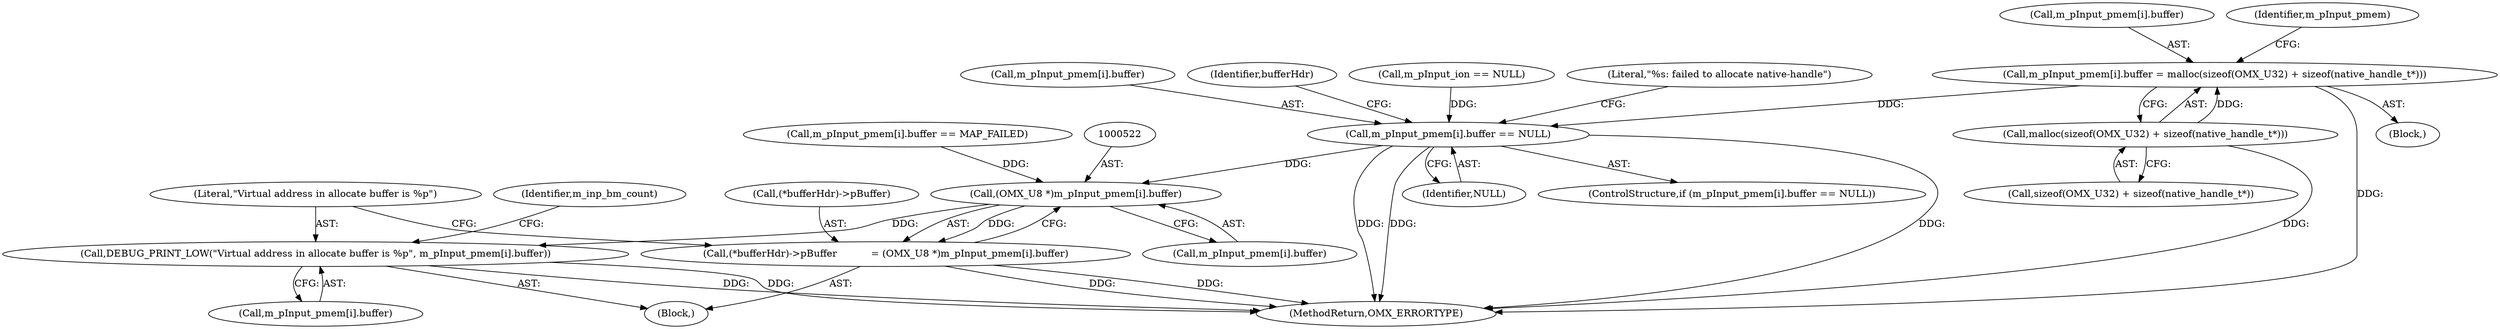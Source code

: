 digraph "0_Android_7558d03e6498e970b761aa44fff6b2c659202d95@API" {
"1000480" [label="(Call,m_pInput_pmem[i].buffer = malloc(sizeof(OMX_U32) + sizeof(native_handle_t*)))"];
"1000486" [label="(Call,malloc(sizeof(OMX_U32) + sizeof(native_handle_t*)))"];
"1000493" [label="(Call,m_pInput_pmem[i].buffer == NULL)"];
"1000521" [label="(Call,(OMX_U8 *)m_pInput_pmem[i].buffer)"];
"1000516" [label="(Call,(*bufferHdr)->pBuffer           = (OMX_U8 *)m_pInput_pmem[i].buffer)"];
"1000528" [label="(Call,DEBUG_PRINT_LOW(\"Virtual address in allocate buffer is %p\", m_pInput_pmem[i].buffer))"];
"1000530" [label="(Call,m_pInput_pmem[i].buffer)"];
"1000529" [label="(Literal,\"Virtual address in allocate buffer is %p\")"];
"1000487" [label="(Call,sizeof(OMX_U32) + sizeof(native_handle_t*))"];
"1000481" [label="(Call,m_pInput_pmem[i].buffer)"];
"1000494" [label="(Call,m_pInput_pmem[i].buffer)"];
"1000516" [label="(Call,(*bufferHdr)->pBuffer           = (OMX_U8 *)m_pInput_pmem[i].buffer)"];
"1000447" [label="(Call,m_pInput_pmem[i].buffer == MAP_FAILED)"];
"1000509" [label="(Identifier,bufferHdr)"];
"1000537" [label="(Identifier,m_inp_bm_count)"];
"1000479" [label="(Block,)"];
"1000212" [label="(Call,m_pInput_ion == NULL)"];
"1000480" [label="(Call,m_pInput_pmem[i].buffer = malloc(sizeof(OMX_U32) + sizeof(native_handle_t*)))"];
"1000292" [label="(Block,)"];
"1000521" [label="(Call,(OMX_U8 *)m_pInput_pmem[i].buffer)"];
"1000496" [label="(Identifier,m_pInput_pmem)"];
"1000499" [label="(Identifier,NULL)"];
"1000528" [label="(Call,DEBUG_PRINT_LOW(\"Virtual address in allocate buffer is %p\", m_pInput_pmem[i].buffer))"];
"1000517" [label="(Call,(*bufferHdr)->pBuffer)"];
"1000486" [label="(Call,malloc(sizeof(OMX_U32) + sizeof(native_handle_t*)))"];
"1000523" [label="(Call,m_pInput_pmem[i].buffer)"];
"1000493" [label="(Call,m_pInput_pmem[i].buffer == NULL)"];
"1000492" [label="(ControlStructure,if (m_pInput_pmem[i].buffer == NULL))"];
"1000567" [label="(MethodReturn,OMX_ERRORTYPE)"];
"1000502" [label="(Literal,\"%s: failed to allocate native-handle\")"];
"1000480" -> "1000479"  [label="AST: "];
"1000480" -> "1000486"  [label="CFG: "];
"1000481" -> "1000480"  [label="AST: "];
"1000486" -> "1000480"  [label="AST: "];
"1000496" -> "1000480"  [label="CFG: "];
"1000480" -> "1000567"  [label="DDG: "];
"1000486" -> "1000480"  [label="DDG: "];
"1000480" -> "1000493"  [label="DDG: "];
"1000486" -> "1000487"  [label="CFG: "];
"1000487" -> "1000486"  [label="AST: "];
"1000486" -> "1000567"  [label="DDG: "];
"1000493" -> "1000492"  [label="AST: "];
"1000493" -> "1000499"  [label="CFG: "];
"1000494" -> "1000493"  [label="AST: "];
"1000499" -> "1000493"  [label="AST: "];
"1000502" -> "1000493"  [label="CFG: "];
"1000509" -> "1000493"  [label="CFG: "];
"1000493" -> "1000567"  [label="DDG: "];
"1000493" -> "1000567"  [label="DDG: "];
"1000493" -> "1000567"  [label="DDG: "];
"1000212" -> "1000493"  [label="DDG: "];
"1000493" -> "1000521"  [label="DDG: "];
"1000521" -> "1000516"  [label="AST: "];
"1000521" -> "1000523"  [label="CFG: "];
"1000522" -> "1000521"  [label="AST: "];
"1000523" -> "1000521"  [label="AST: "];
"1000516" -> "1000521"  [label="CFG: "];
"1000521" -> "1000516"  [label="DDG: "];
"1000447" -> "1000521"  [label="DDG: "];
"1000521" -> "1000528"  [label="DDG: "];
"1000516" -> "1000292"  [label="AST: "];
"1000517" -> "1000516"  [label="AST: "];
"1000529" -> "1000516"  [label="CFG: "];
"1000516" -> "1000567"  [label="DDG: "];
"1000516" -> "1000567"  [label="DDG: "];
"1000528" -> "1000292"  [label="AST: "];
"1000528" -> "1000530"  [label="CFG: "];
"1000529" -> "1000528"  [label="AST: "];
"1000530" -> "1000528"  [label="AST: "];
"1000537" -> "1000528"  [label="CFG: "];
"1000528" -> "1000567"  [label="DDG: "];
"1000528" -> "1000567"  [label="DDG: "];
}
